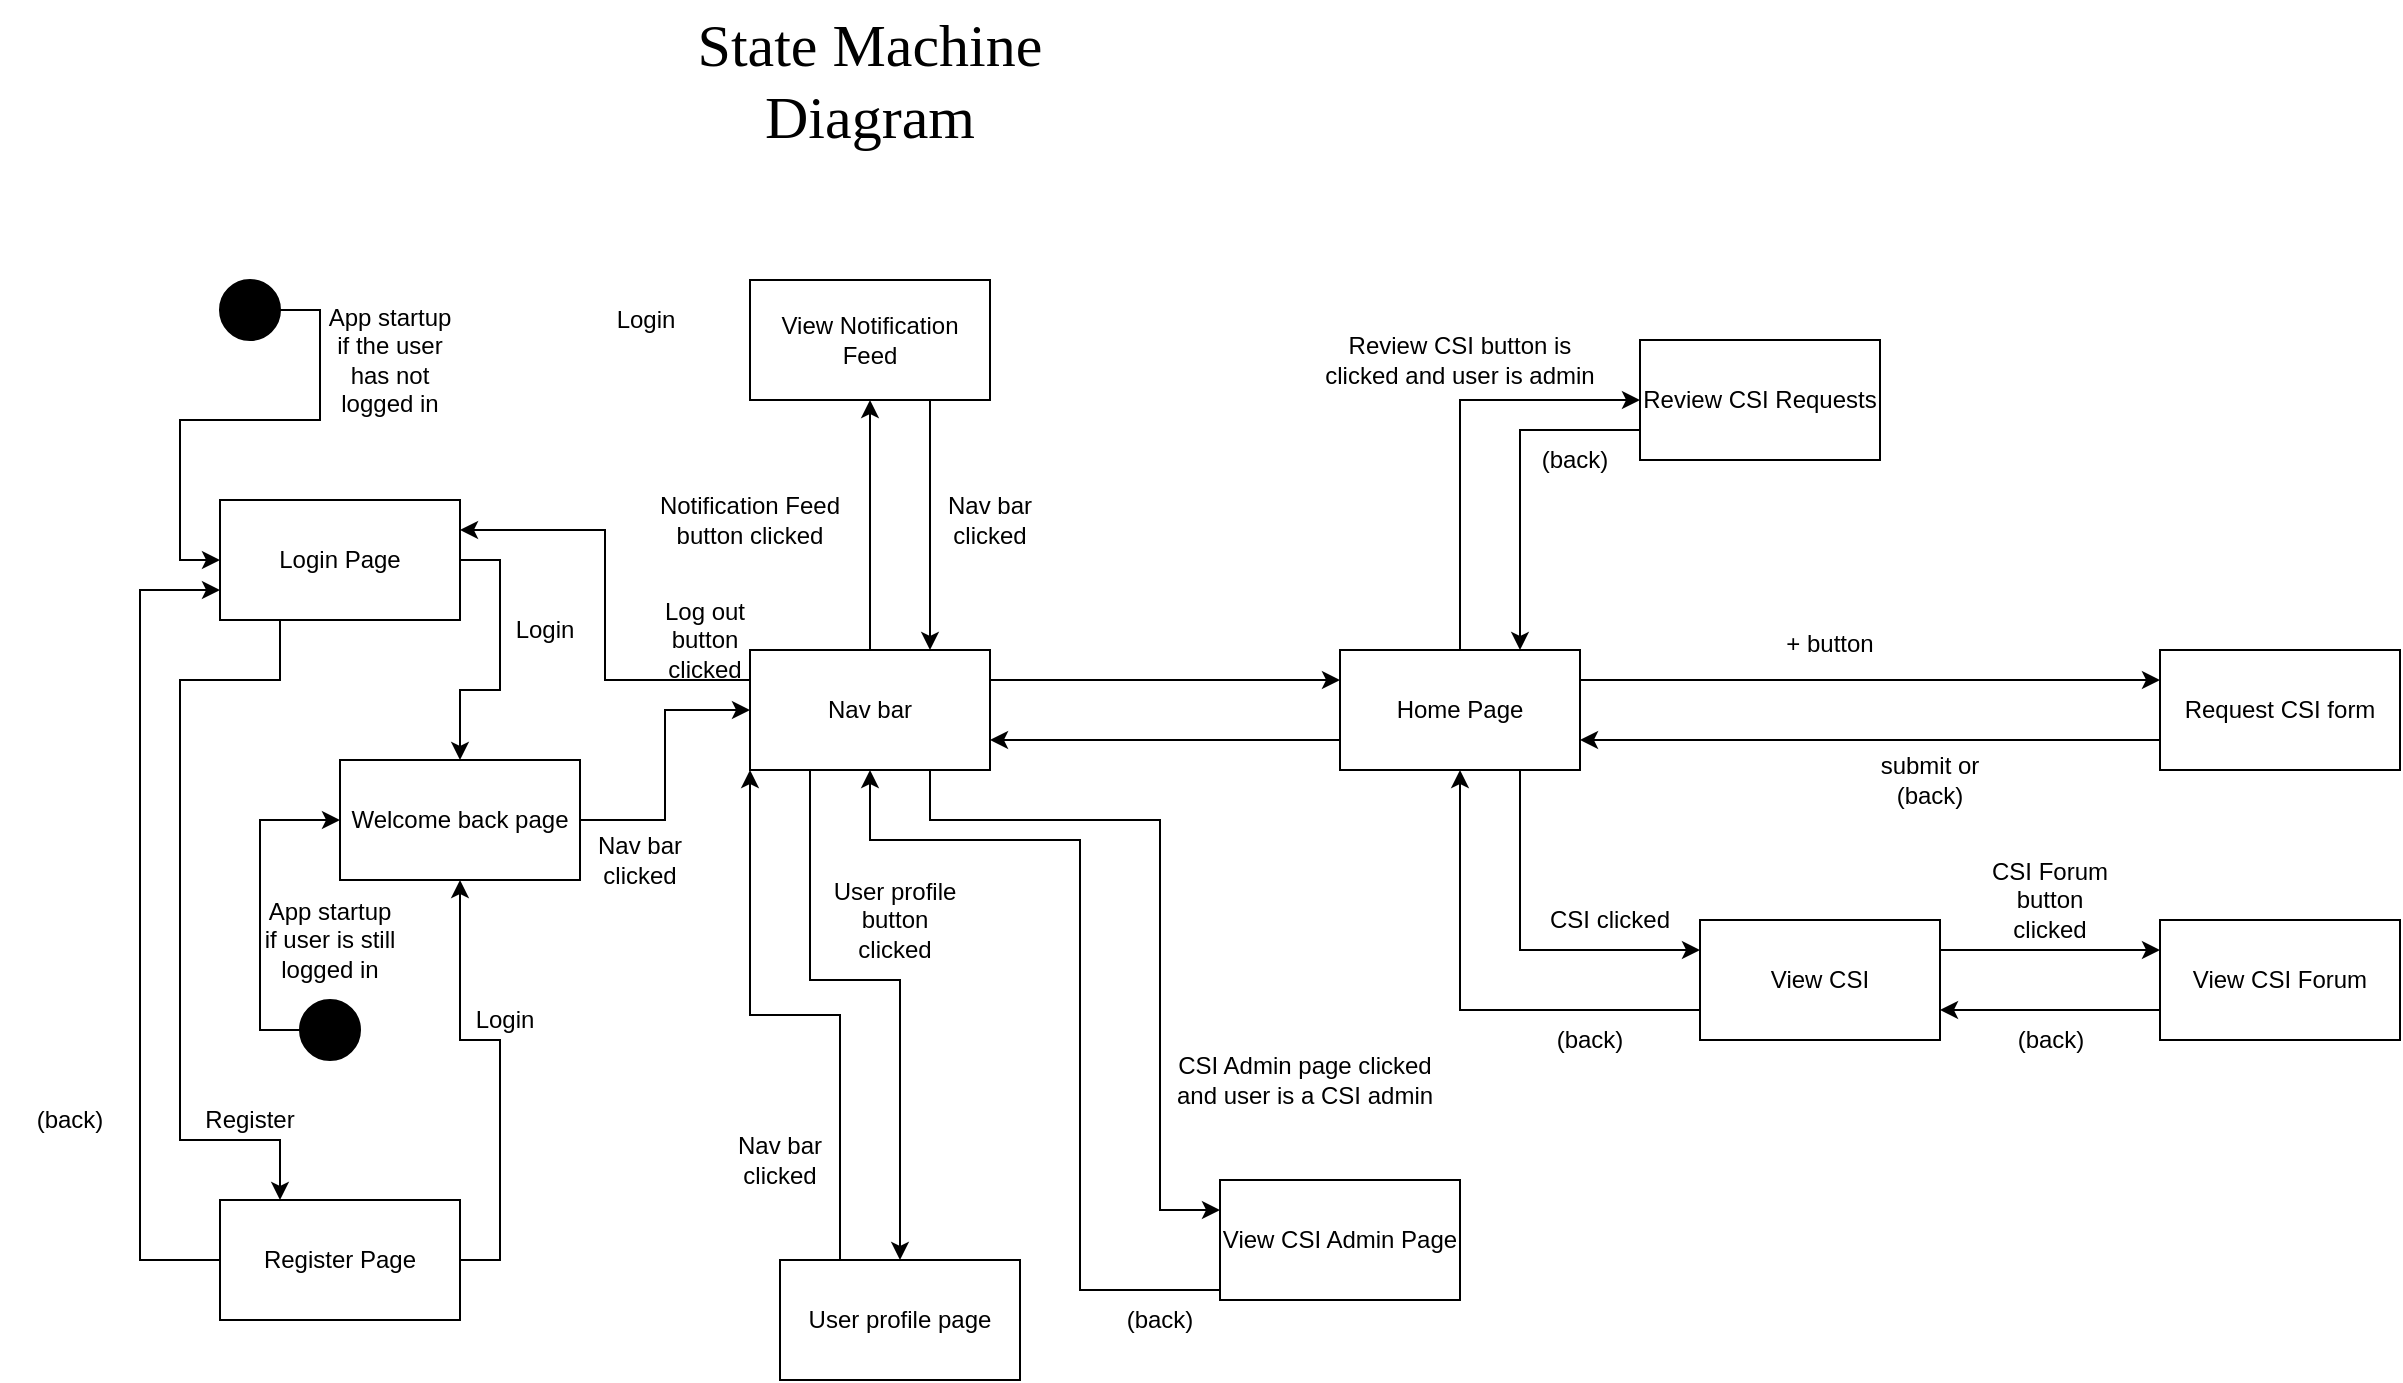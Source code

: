<mxfile version="13.5.5" type="github">
  <diagram id="LUdY4_xpi0KiNuSoMbE5" name="Page-1">
    <mxGraphModel dx="2272" dy="1872" grid="1" gridSize="10" guides="1" tooltips="1" connect="1" arrows="1" fold="1" page="1" pageScale="1" pageWidth="850" pageHeight="1100" math="0" shadow="0">
      <root>
        <mxCell id="0" />
        <mxCell id="1" parent="0" />
        <mxCell id="PKyjZfos0Iyk5XxEU7YQ-5" style="edgeStyle=orthogonalEdgeStyle;rounded=0;orthogonalLoop=1;jettySize=auto;html=1;exitX=1;exitY=0.5;exitDx=0;exitDy=0;entryX=0;entryY=0.5;entryDx=0;entryDy=0;" parent="1" source="PKyjZfos0Iyk5XxEU7YQ-1" target="PKyjZfos0Iyk5XxEU7YQ-4" edge="1">
          <mxGeometry relative="1" as="geometry" />
        </mxCell>
        <mxCell id="PKyjZfos0Iyk5XxEU7YQ-1" value="" style="ellipse;whiteSpace=wrap;html=1;aspect=fixed;fillColor=#000000;" parent="1" vertex="1">
          <mxGeometry x="40" y="-120" width="30" height="30" as="geometry" />
        </mxCell>
        <mxCell id="PKyjZfos0Iyk5XxEU7YQ-8" style="edgeStyle=orthogonalEdgeStyle;rounded=0;orthogonalLoop=1;jettySize=auto;html=1;exitX=1;exitY=0.5;exitDx=0;exitDy=0;" parent="1" source="PKyjZfos0Iyk5XxEU7YQ-4" target="BZrMAcmhihZut8GjaAJ6-26" edge="1">
          <mxGeometry relative="1" as="geometry" />
        </mxCell>
        <mxCell id="Et5zAZnM-OoE2oRhIEQK-2" style="edgeStyle=orthogonalEdgeStyle;rounded=0;jumpSize=6;orthogonalLoop=1;jettySize=auto;html=1;exitX=0.25;exitY=1;exitDx=0;exitDy=0;entryX=0.25;entryY=0;entryDx=0;entryDy=0;endArrow=classic;endFill=1;endSize=6;" parent="1" source="PKyjZfos0Iyk5XxEU7YQ-4" target="Et5zAZnM-OoE2oRhIEQK-1" edge="1">
          <mxGeometry relative="1" as="geometry">
            <Array as="points">
              <mxPoint x="70" y="80" />
              <mxPoint x="20" y="80" />
              <mxPoint x="20" y="310" />
              <mxPoint x="70" y="310" />
            </Array>
          </mxGeometry>
        </mxCell>
        <mxCell id="PKyjZfos0Iyk5XxEU7YQ-4" value="Login Page" style="rounded=0;whiteSpace=wrap;html=1;fillColor=#FFFFFF;" parent="1" vertex="1">
          <mxGeometry x="40" y="-10" width="120" height="60" as="geometry" />
        </mxCell>
        <mxCell id="PKyjZfos0Iyk5XxEU7YQ-6" value="App startup if the user has not logged in" style="text;html=1;strokeColor=none;fillColor=none;align=center;verticalAlign=middle;whiteSpace=wrap;rounded=0;" parent="1" vertex="1">
          <mxGeometry x="90" y="-90" width="70" height="20" as="geometry" />
        </mxCell>
        <mxCell id="vPZERwPmIaohPqJWBLdZ-5" style="edgeStyle=orthogonalEdgeStyle;rounded=0;orthogonalLoop=1;jettySize=auto;html=1;exitX=0.5;exitY=0;exitDx=0;exitDy=0;entryX=0;entryY=0.5;entryDx=0;entryDy=0;endArrow=classic;endFill=1;" parent="1" source="PKyjZfos0Iyk5XxEU7YQ-7" target="vPZERwPmIaohPqJWBLdZ-2" edge="1">
          <mxGeometry relative="1" as="geometry" />
        </mxCell>
        <mxCell id="vPZERwPmIaohPqJWBLdZ-15" style="edgeStyle=orthogonalEdgeStyle;rounded=0;orthogonalLoop=1;jettySize=auto;html=1;entryX=0;entryY=0.25;entryDx=0;entryDy=0;endArrow=classic;endFill=1;" parent="1" target="vPZERwPmIaohPqJWBLdZ-14" edge="1">
          <mxGeometry relative="1" as="geometry">
            <Array as="points">
              <mxPoint x="690" y="215" />
            </Array>
            <mxPoint x="690" y="125" as="sourcePoint" />
          </mxGeometry>
        </mxCell>
        <mxCell id="Et5zAZnM-OoE2oRhIEQK-7" style="edgeStyle=orthogonalEdgeStyle;rounded=0;jumpSize=6;orthogonalLoop=1;jettySize=auto;html=1;exitX=0.75;exitY=1;exitDx=0;exitDy=0;entryX=0;entryY=0.25;entryDx=0;entryDy=0;endArrow=classic;endFill=1;endSize=6;" parent="1" source="BZrMAcmhihZut8GjaAJ6-1" target="Et5zAZnM-OoE2oRhIEQK-6" edge="1">
          <mxGeometry relative="1" as="geometry">
            <Array as="points">
              <mxPoint x="395" y="150" />
              <mxPoint x="510" y="150" />
              <mxPoint x="510" y="345" />
            </Array>
          </mxGeometry>
        </mxCell>
        <mxCell id="W07s5E72zUU4T2gRtmsP-7" style="edgeStyle=orthogonalEdgeStyle;rounded=0;orthogonalLoop=1;jettySize=auto;html=1;exitX=0.5;exitY=0;exitDx=0;exitDy=0;entryX=0.5;entryY=1;entryDx=0;entryDy=0;" parent="1" source="BZrMAcmhihZut8GjaAJ6-1" target="W07s5E72zUU4T2gRtmsP-6" edge="1">
          <mxGeometry relative="1" as="geometry" />
        </mxCell>
        <mxCell id="BZrMAcmhihZut8GjaAJ6-8" style="edgeStyle=orthogonalEdgeStyle;rounded=0;orthogonalLoop=1;jettySize=auto;html=1;exitX=0;exitY=0.75;exitDx=0;exitDy=0;entryX=1;entryY=0.75;entryDx=0;entryDy=0;" edge="1" parent="1" source="PKyjZfos0Iyk5XxEU7YQ-7" target="BZrMAcmhihZut8GjaAJ6-1">
          <mxGeometry relative="1" as="geometry">
            <mxPoint x="430" y="110" as="targetPoint" />
          </mxGeometry>
        </mxCell>
        <mxCell id="BZrMAcmhihZut8GjaAJ6-12" style="edgeStyle=orthogonalEdgeStyle;rounded=0;orthogonalLoop=1;jettySize=auto;html=1;exitX=1;exitY=0.25;exitDx=0;exitDy=0;entryX=0;entryY=0.25;entryDx=0;entryDy=0;" edge="1" parent="1" source="PKyjZfos0Iyk5XxEU7YQ-7" target="vPZERwPmIaohPqJWBLdZ-8">
          <mxGeometry relative="1" as="geometry" />
        </mxCell>
        <mxCell id="PKyjZfos0Iyk5XxEU7YQ-7" value="Home Page" style="rounded=0;whiteSpace=wrap;html=1;fillColor=#FFFFFF;" parent="1" vertex="1">
          <mxGeometry x="600" y="65" width="120" height="60" as="geometry" />
        </mxCell>
        <mxCell id="PKyjZfos0Iyk5XxEU7YQ-9" value="Login" style="text;html=1;strokeColor=none;fillColor=none;align=center;verticalAlign=middle;whiteSpace=wrap;rounded=0;" parent="1" vertex="1">
          <mxGeometry x="217.5" y="-110" width="70" height="20" as="geometry" />
        </mxCell>
        <mxCell id="BZrMAcmhihZut8GjaAJ6-11" style="edgeStyle=orthogonalEdgeStyle;rounded=0;orthogonalLoop=1;jettySize=auto;html=1;exitX=0;exitY=0.75;exitDx=0;exitDy=0;entryX=0.75;entryY=0;entryDx=0;entryDy=0;" edge="1" parent="1" source="vPZERwPmIaohPqJWBLdZ-2" target="PKyjZfos0Iyk5XxEU7YQ-7">
          <mxGeometry relative="1" as="geometry" />
        </mxCell>
        <mxCell id="vPZERwPmIaohPqJWBLdZ-2" value="Review CSI Requests" style="rounded=0;whiteSpace=wrap;html=1;fillColor=#FFFFFF;" parent="1" vertex="1">
          <mxGeometry x="750" y="-90" width="120" height="60" as="geometry" />
        </mxCell>
        <mxCell id="vPZERwPmIaohPqJWBLdZ-4" value="Review CSI button is clicked and user is admin" style="text;html=1;strokeColor=none;fillColor=none;align=center;verticalAlign=middle;whiteSpace=wrap;rounded=0;" parent="1" vertex="1">
          <mxGeometry x="585" y="-90" width="150" height="20" as="geometry" />
        </mxCell>
        <mxCell id="vPZERwPmIaohPqJWBLdZ-7" value="(back)" style="text;html=1;strokeColor=none;fillColor=none;align=center;verticalAlign=middle;whiteSpace=wrap;rounded=0;" parent="1" vertex="1">
          <mxGeometry x="695" y="-40" width="45" height="20" as="geometry" />
        </mxCell>
        <mxCell id="vPZERwPmIaohPqJWBLdZ-10" style="edgeStyle=orthogonalEdgeStyle;rounded=0;orthogonalLoop=1;jettySize=auto;html=1;entryX=1;entryY=0.75;entryDx=0;entryDy=0;endArrow=classic;endFill=1;exitX=0;exitY=0.75;exitDx=0;exitDy=0;" parent="1" source="vPZERwPmIaohPqJWBLdZ-8" target="PKyjZfos0Iyk5XxEU7YQ-7" edge="1">
          <mxGeometry relative="1" as="geometry">
            <mxPoint x="970" y="110" as="sourcePoint" />
          </mxGeometry>
        </mxCell>
        <mxCell id="vPZERwPmIaohPqJWBLdZ-8" value="Request CSI form" style="rounded=0;whiteSpace=wrap;html=1;fillColor=#FFFFFF;" parent="1" vertex="1">
          <mxGeometry x="1010" y="65" width="120" height="60" as="geometry" />
        </mxCell>
        <mxCell id="vPZERwPmIaohPqJWBLdZ-12" value="+ button" style="text;html=1;strokeColor=none;fillColor=none;align=center;verticalAlign=middle;whiteSpace=wrap;rounded=0;" parent="1" vertex="1">
          <mxGeometry x="820" y="52" width="50" height="20" as="geometry" />
        </mxCell>
        <mxCell id="vPZERwPmIaohPqJWBLdZ-13" value="submit or (back)" style="text;html=1;strokeColor=none;fillColor=none;align=center;verticalAlign=middle;whiteSpace=wrap;rounded=0;" parent="1" vertex="1">
          <mxGeometry x="860" y="120" width="70" height="20" as="geometry" />
        </mxCell>
        <mxCell id="vPZERwPmIaohPqJWBLdZ-17" style="edgeStyle=orthogonalEdgeStyle;rounded=0;orthogonalLoop=1;jettySize=auto;html=1;exitX=0;exitY=0.75;exitDx=0;exitDy=0;entryX=0.5;entryY=1;entryDx=0;entryDy=0;endArrow=classic;endFill=1;" parent="1" source="vPZERwPmIaohPqJWBLdZ-14" target="PKyjZfos0Iyk5XxEU7YQ-7" edge="1">
          <mxGeometry relative="1" as="geometry" />
        </mxCell>
        <mxCell id="BZrMAcmhihZut8GjaAJ6-13" style="edgeStyle=orthogonalEdgeStyle;rounded=0;orthogonalLoop=1;jettySize=auto;html=1;exitX=1;exitY=0.25;exitDx=0;exitDy=0;entryX=0;entryY=0.25;entryDx=0;entryDy=0;" edge="1" parent="1" source="vPZERwPmIaohPqJWBLdZ-14" target="W07s5E72zUU4T2gRtmsP-2">
          <mxGeometry relative="1" as="geometry" />
        </mxCell>
        <mxCell id="vPZERwPmIaohPqJWBLdZ-14" value="View CSI" style="rounded=0;whiteSpace=wrap;html=1;fillColor=#FFFFFF;" parent="1" vertex="1">
          <mxGeometry x="780" y="200" width="120" height="60" as="geometry" />
        </mxCell>
        <mxCell id="vPZERwPmIaohPqJWBLdZ-16" value="CSI clicked" style="text;html=1;strokeColor=none;fillColor=none;align=center;verticalAlign=middle;whiteSpace=wrap;rounded=0;" parent="1" vertex="1">
          <mxGeometry x="700" y="190" width="70" height="20" as="geometry" />
        </mxCell>
        <mxCell id="vPZERwPmIaohPqJWBLdZ-20" value="(back)" style="text;html=1;strokeColor=none;fillColor=none;align=center;verticalAlign=middle;whiteSpace=wrap;rounded=0;" parent="1" vertex="1">
          <mxGeometry x="690" y="250" width="70" height="20" as="geometry" />
        </mxCell>
        <mxCell id="vPZERwPmIaohPqJWBLdZ-22" value="State Machine Diagram" style="text;html=1;strokeColor=none;fillColor=none;align=center;verticalAlign=middle;whiteSpace=wrap;rounded=0;fontFamily=Times New Roman;fontSize=30;" parent="1" vertex="1">
          <mxGeometry x="245" y="-260" width="240" height="80" as="geometry" />
        </mxCell>
        <mxCell id="Et5zAZnM-OoE2oRhIEQK-4" style="edgeStyle=orthogonalEdgeStyle;rounded=0;jumpSize=6;orthogonalLoop=1;jettySize=auto;html=1;exitX=1;exitY=0.5;exitDx=0;exitDy=0;entryX=0.5;entryY=1;entryDx=0;entryDy=0;endArrow=classic;endFill=1;endSize=6;" parent="1" source="Et5zAZnM-OoE2oRhIEQK-1" target="BZrMAcmhihZut8GjaAJ6-26" edge="1">
          <mxGeometry relative="1" as="geometry" />
        </mxCell>
        <mxCell id="BZrMAcmhihZut8GjaAJ6-23" style="edgeStyle=orthogonalEdgeStyle;rounded=0;orthogonalLoop=1;jettySize=auto;html=1;exitX=0;exitY=0.5;exitDx=0;exitDy=0;entryX=0;entryY=0.75;entryDx=0;entryDy=0;" edge="1" parent="1" source="Et5zAZnM-OoE2oRhIEQK-1" target="PKyjZfos0Iyk5XxEU7YQ-4">
          <mxGeometry relative="1" as="geometry">
            <Array as="points">
              <mxPoint y="370" />
              <mxPoint y="35" />
            </Array>
          </mxGeometry>
        </mxCell>
        <mxCell id="Et5zAZnM-OoE2oRhIEQK-1" value="Register Page" style="rounded=0;whiteSpace=wrap;html=1;fillColor=#FFFFFF;" parent="1" vertex="1">
          <mxGeometry x="40" y="340" width="120" height="60" as="geometry" />
        </mxCell>
        <mxCell id="Et5zAZnM-OoE2oRhIEQK-3" value="Register" style="text;html=1;strokeColor=none;fillColor=none;align=center;verticalAlign=middle;whiteSpace=wrap;rounded=0;" parent="1" vertex="1">
          <mxGeometry x="20" y="290" width="70" height="20" as="geometry" />
        </mxCell>
        <mxCell id="Et5zAZnM-OoE2oRhIEQK-5" value="Login" style="text;html=1;strokeColor=none;fillColor=none;align=center;verticalAlign=middle;whiteSpace=wrap;rounded=0;" parent="1" vertex="1">
          <mxGeometry x="160" y="240" width="45" height="20" as="geometry" />
        </mxCell>
        <mxCell id="Et5zAZnM-OoE2oRhIEQK-10" style="edgeStyle=orthogonalEdgeStyle;rounded=0;jumpSize=6;orthogonalLoop=1;jettySize=auto;html=1;exitX=0;exitY=0.75;exitDx=0;exitDy=0;entryX=0.5;entryY=1;entryDx=0;entryDy=0;endArrow=classic;endFill=1;endSize=6;" parent="1" source="Et5zAZnM-OoE2oRhIEQK-6" target="BZrMAcmhihZut8GjaAJ6-1" edge="1">
          <mxGeometry relative="1" as="geometry">
            <Array as="points">
              <mxPoint x="470" y="385" />
              <mxPoint x="470" y="160" />
              <mxPoint x="365" y="160" />
            </Array>
          </mxGeometry>
        </mxCell>
        <mxCell id="Et5zAZnM-OoE2oRhIEQK-6" value="View CSI Admin Page" style="rounded=0;whiteSpace=wrap;html=1;fillColor=#FFFFFF;" parent="1" vertex="1">
          <mxGeometry x="540" y="330" width="120" height="60" as="geometry" />
        </mxCell>
        <mxCell id="Et5zAZnM-OoE2oRhIEQK-8" value="CSI Admin page clicked and user is a CSI admin" style="text;html=1;strokeColor=none;fillColor=none;align=center;verticalAlign=middle;whiteSpace=wrap;rounded=0;" parent="1" vertex="1">
          <mxGeometry x="515" y="270" width="135" height="20" as="geometry" />
        </mxCell>
        <mxCell id="Et5zAZnM-OoE2oRhIEQK-11" value="(back)" style="text;html=1;strokeColor=none;fillColor=none;align=center;verticalAlign=middle;whiteSpace=wrap;rounded=0;" parent="1" vertex="1">
          <mxGeometry x="485" y="390" width="50" height="20" as="geometry" />
        </mxCell>
        <mxCell id="BZrMAcmhihZut8GjaAJ6-14" style="edgeStyle=orthogonalEdgeStyle;rounded=0;orthogonalLoop=1;jettySize=auto;html=1;exitX=0;exitY=0.75;exitDx=0;exitDy=0;entryX=1;entryY=0.75;entryDx=0;entryDy=0;" edge="1" parent="1" source="W07s5E72zUU4T2gRtmsP-2" target="vPZERwPmIaohPqJWBLdZ-14">
          <mxGeometry relative="1" as="geometry" />
        </mxCell>
        <mxCell id="W07s5E72zUU4T2gRtmsP-2" value="View CSI Forum" style="rounded=0;whiteSpace=wrap;html=1;" parent="1" vertex="1">
          <mxGeometry x="1010" y="200" width="120" height="60" as="geometry" />
        </mxCell>
        <mxCell id="W07s5E72zUU4T2gRtmsP-4" value="CSI Forum button clicked" style="text;html=1;strokeColor=none;fillColor=none;align=center;verticalAlign=middle;whiteSpace=wrap;rounded=0;" parent="1" vertex="1">
          <mxGeometry x="920" y="180" width="70" height="20" as="geometry" />
        </mxCell>
        <mxCell id="BZrMAcmhihZut8GjaAJ6-2" style="edgeStyle=orthogonalEdgeStyle;rounded=0;orthogonalLoop=1;jettySize=auto;html=1;exitX=0.75;exitY=1;exitDx=0;exitDy=0;entryX=0.75;entryY=0;entryDx=0;entryDy=0;" edge="1" parent="1" source="W07s5E72zUU4T2gRtmsP-6" target="BZrMAcmhihZut8GjaAJ6-1">
          <mxGeometry relative="1" as="geometry">
            <Array as="points" />
          </mxGeometry>
        </mxCell>
        <mxCell id="W07s5E72zUU4T2gRtmsP-6" value="View Notification Feed" style="rounded=0;whiteSpace=wrap;html=1;" parent="1" vertex="1">
          <mxGeometry x="305" y="-120" width="120" height="60" as="geometry" />
        </mxCell>
        <mxCell id="W07s5E72zUU4T2gRtmsP-8" value="Notification Feed button clicked" style="text;html=1;strokeColor=none;fillColor=none;align=center;verticalAlign=middle;whiteSpace=wrap;rounded=0;" parent="1" vertex="1">
          <mxGeometry x="250" y="-10" width="110" height="20" as="geometry" />
        </mxCell>
        <mxCell id="BZrMAcmhihZut8GjaAJ6-5" style="edgeStyle=orthogonalEdgeStyle;rounded=0;orthogonalLoop=1;jettySize=auto;html=1;exitX=1;exitY=0.25;exitDx=0;exitDy=0;entryX=0;entryY=0.25;entryDx=0;entryDy=0;" edge="1" parent="1" source="BZrMAcmhihZut8GjaAJ6-1" target="PKyjZfos0Iyk5XxEU7YQ-7">
          <mxGeometry relative="1" as="geometry" />
        </mxCell>
        <mxCell id="BZrMAcmhihZut8GjaAJ6-19" style="edgeStyle=orthogonalEdgeStyle;rounded=0;orthogonalLoop=1;jettySize=auto;html=1;exitX=0.25;exitY=1;exitDx=0;exitDy=0;entryX=0.5;entryY=0;entryDx=0;entryDy=0;" edge="1" parent="1" source="BZrMAcmhihZut8GjaAJ6-1" target="BZrMAcmhihZut8GjaAJ6-16">
          <mxGeometry relative="1" as="geometry">
            <Array as="points">
              <mxPoint x="335" y="230" />
              <mxPoint x="380" y="230" />
            </Array>
          </mxGeometry>
        </mxCell>
        <mxCell id="BZrMAcmhihZut8GjaAJ6-33" style="edgeStyle=orthogonalEdgeStyle;rounded=0;orthogonalLoop=1;jettySize=auto;html=1;exitX=0;exitY=0.25;exitDx=0;exitDy=0;entryX=1;entryY=0.25;entryDx=0;entryDy=0;" edge="1" parent="1" source="BZrMAcmhihZut8GjaAJ6-1" target="PKyjZfos0Iyk5XxEU7YQ-4">
          <mxGeometry relative="1" as="geometry" />
        </mxCell>
        <mxCell id="BZrMAcmhihZut8GjaAJ6-1" value="Nav bar" style="rounded=0;whiteSpace=wrap;html=1;" vertex="1" parent="1">
          <mxGeometry x="305" y="65" width="120" height="60" as="geometry" />
        </mxCell>
        <mxCell id="BZrMAcmhihZut8GjaAJ6-3" value="Nav bar clicked" style="text;html=1;strokeColor=none;fillColor=none;align=center;verticalAlign=middle;whiteSpace=wrap;rounded=0;" vertex="1" parent="1">
          <mxGeometry x="395" y="-10" width="60" height="20" as="geometry" />
        </mxCell>
        <mxCell id="BZrMAcmhihZut8GjaAJ6-10" value="(back)" style="text;html=1;strokeColor=none;fillColor=none;align=center;verticalAlign=middle;whiteSpace=wrap;rounded=0;" vertex="1" parent="1">
          <mxGeometry x="932.5" y="250" width="45" height="20" as="geometry" />
        </mxCell>
        <mxCell id="BZrMAcmhihZut8GjaAJ6-22" style="edgeStyle=orthogonalEdgeStyle;rounded=0;orthogonalLoop=1;jettySize=auto;html=1;exitX=0.25;exitY=0;exitDx=0;exitDy=0;entryX=0;entryY=1;entryDx=0;entryDy=0;" edge="1" parent="1" source="BZrMAcmhihZut8GjaAJ6-16" target="BZrMAcmhihZut8GjaAJ6-1">
          <mxGeometry relative="1" as="geometry" />
        </mxCell>
        <mxCell id="BZrMAcmhihZut8GjaAJ6-16" value="User profile page" style="rounded=0;whiteSpace=wrap;html=1;fillColor=#FFFFFF;" vertex="1" parent="1">
          <mxGeometry x="320" y="370" width="120" height="60" as="geometry" />
        </mxCell>
        <mxCell id="BZrMAcmhihZut8GjaAJ6-18" value="User profile button clicked" style="text;html=1;strokeColor=none;fillColor=none;align=center;verticalAlign=middle;whiteSpace=wrap;rounded=0;" vertex="1" parent="1">
          <mxGeometry x="340" y="190" width="75" height="20" as="geometry" />
        </mxCell>
        <mxCell id="BZrMAcmhihZut8GjaAJ6-21" value="Nav bar clicked" style="text;html=1;strokeColor=none;fillColor=none;align=center;verticalAlign=middle;whiteSpace=wrap;rounded=0;" vertex="1" parent="1">
          <mxGeometry x="290" y="310" width="60" height="20" as="geometry" />
        </mxCell>
        <mxCell id="BZrMAcmhihZut8GjaAJ6-25" value="(back)" style="text;html=1;strokeColor=none;fillColor=none;align=center;verticalAlign=middle;whiteSpace=wrap;rounded=0;" vertex="1" parent="1">
          <mxGeometry x="-70" y="290" width="70" height="20" as="geometry" />
        </mxCell>
        <mxCell id="BZrMAcmhihZut8GjaAJ6-30" style="edgeStyle=orthogonalEdgeStyle;rounded=0;orthogonalLoop=1;jettySize=auto;html=1;exitX=1;exitY=0.5;exitDx=0;exitDy=0;entryX=0;entryY=0.5;entryDx=0;entryDy=0;" edge="1" parent="1" source="BZrMAcmhihZut8GjaAJ6-26" target="BZrMAcmhihZut8GjaAJ6-1">
          <mxGeometry relative="1" as="geometry" />
        </mxCell>
        <mxCell id="BZrMAcmhihZut8GjaAJ6-26" value="Welcome back page" style="rounded=0;whiteSpace=wrap;html=1;" vertex="1" parent="1">
          <mxGeometry x="100" y="120" width="120" height="60" as="geometry" />
        </mxCell>
        <mxCell id="BZrMAcmhihZut8GjaAJ6-28" value="Login" style="text;html=1;strokeColor=none;fillColor=none;align=center;verticalAlign=middle;whiteSpace=wrap;rounded=0;" vertex="1" parent="1">
          <mxGeometry x="180" y="45" width="45" height="20" as="geometry" />
        </mxCell>
        <mxCell id="BZrMAcmhihZut8GjaAJ6-31" value="Nav bar clicked" style="text;html=1;strokeColor=none;fillColor=none;align=center;verticalAlign=middle;whiteSpace=wrap;rounded=0;" vertex="1" parent="1">
          <mxGeometry x="220" y="160" width="60" height="20" as="geometry" />
        </mxCell>
        <mxCell id="BZrMAcmhihZut8GjaAJ6-34" value="Log out button clicked" style="text;html=1;strokeColor=none;fillColor=none;align=center;verticalAlign=middle;whiteSpace=wrap;rounded=0;" vertex="1" parent="1">
          <mxGeometry x="260" y="50" width="45" height="20" as="geometry" />
        </mxCell>
        <mxCell id="BZrMAcmhihZut8GjaAJ6-36" style="edgeStyle=orthogonalEdgeStyle;rounded=0;orthogonalLoop=1;jettySize=auto;html=1;exitX=0;exitY=0.5;exitDx=0;exitDy=0;entryX=0;entryY=0.5;entryDx=0;entryDy=0;" edge="1" parent="1" source="BZrMAcmhihZut8GjaAJ6-35" target="BZrMAcmhihZut8GjaAJ6-26">
          <mxGeometry relative="1" as="geometry" />
        </mxCell>
        <mxCell id="BZrMAcmhihZut8GjaAJ6-35" value="" style="ellipse;whiteSpace=wrap;html=1;aspect=fixed;fillColor=#000000;" vertex="1" parent="1">
          <mxGeometry x="80" y="240" width="30" height="30" as="geometry" />
        </mxCell>
        <mxCell id="BZrMAcmhihZut8GjaAJ6-37" value="App startup if user is still logged in" style="text;html=1;strokeColor=none;fillColor=none;align=center;verticalAlign=middle;whiteSpace=wrap;rounded=0;" vertex="1" parent="1">
          <mxGeometry x="60" y="200" width="70" height="20" as="geometry" />
        </mxCell>
      </root>
    </mxGraphModel>
  </diagram>
</mxfile>
